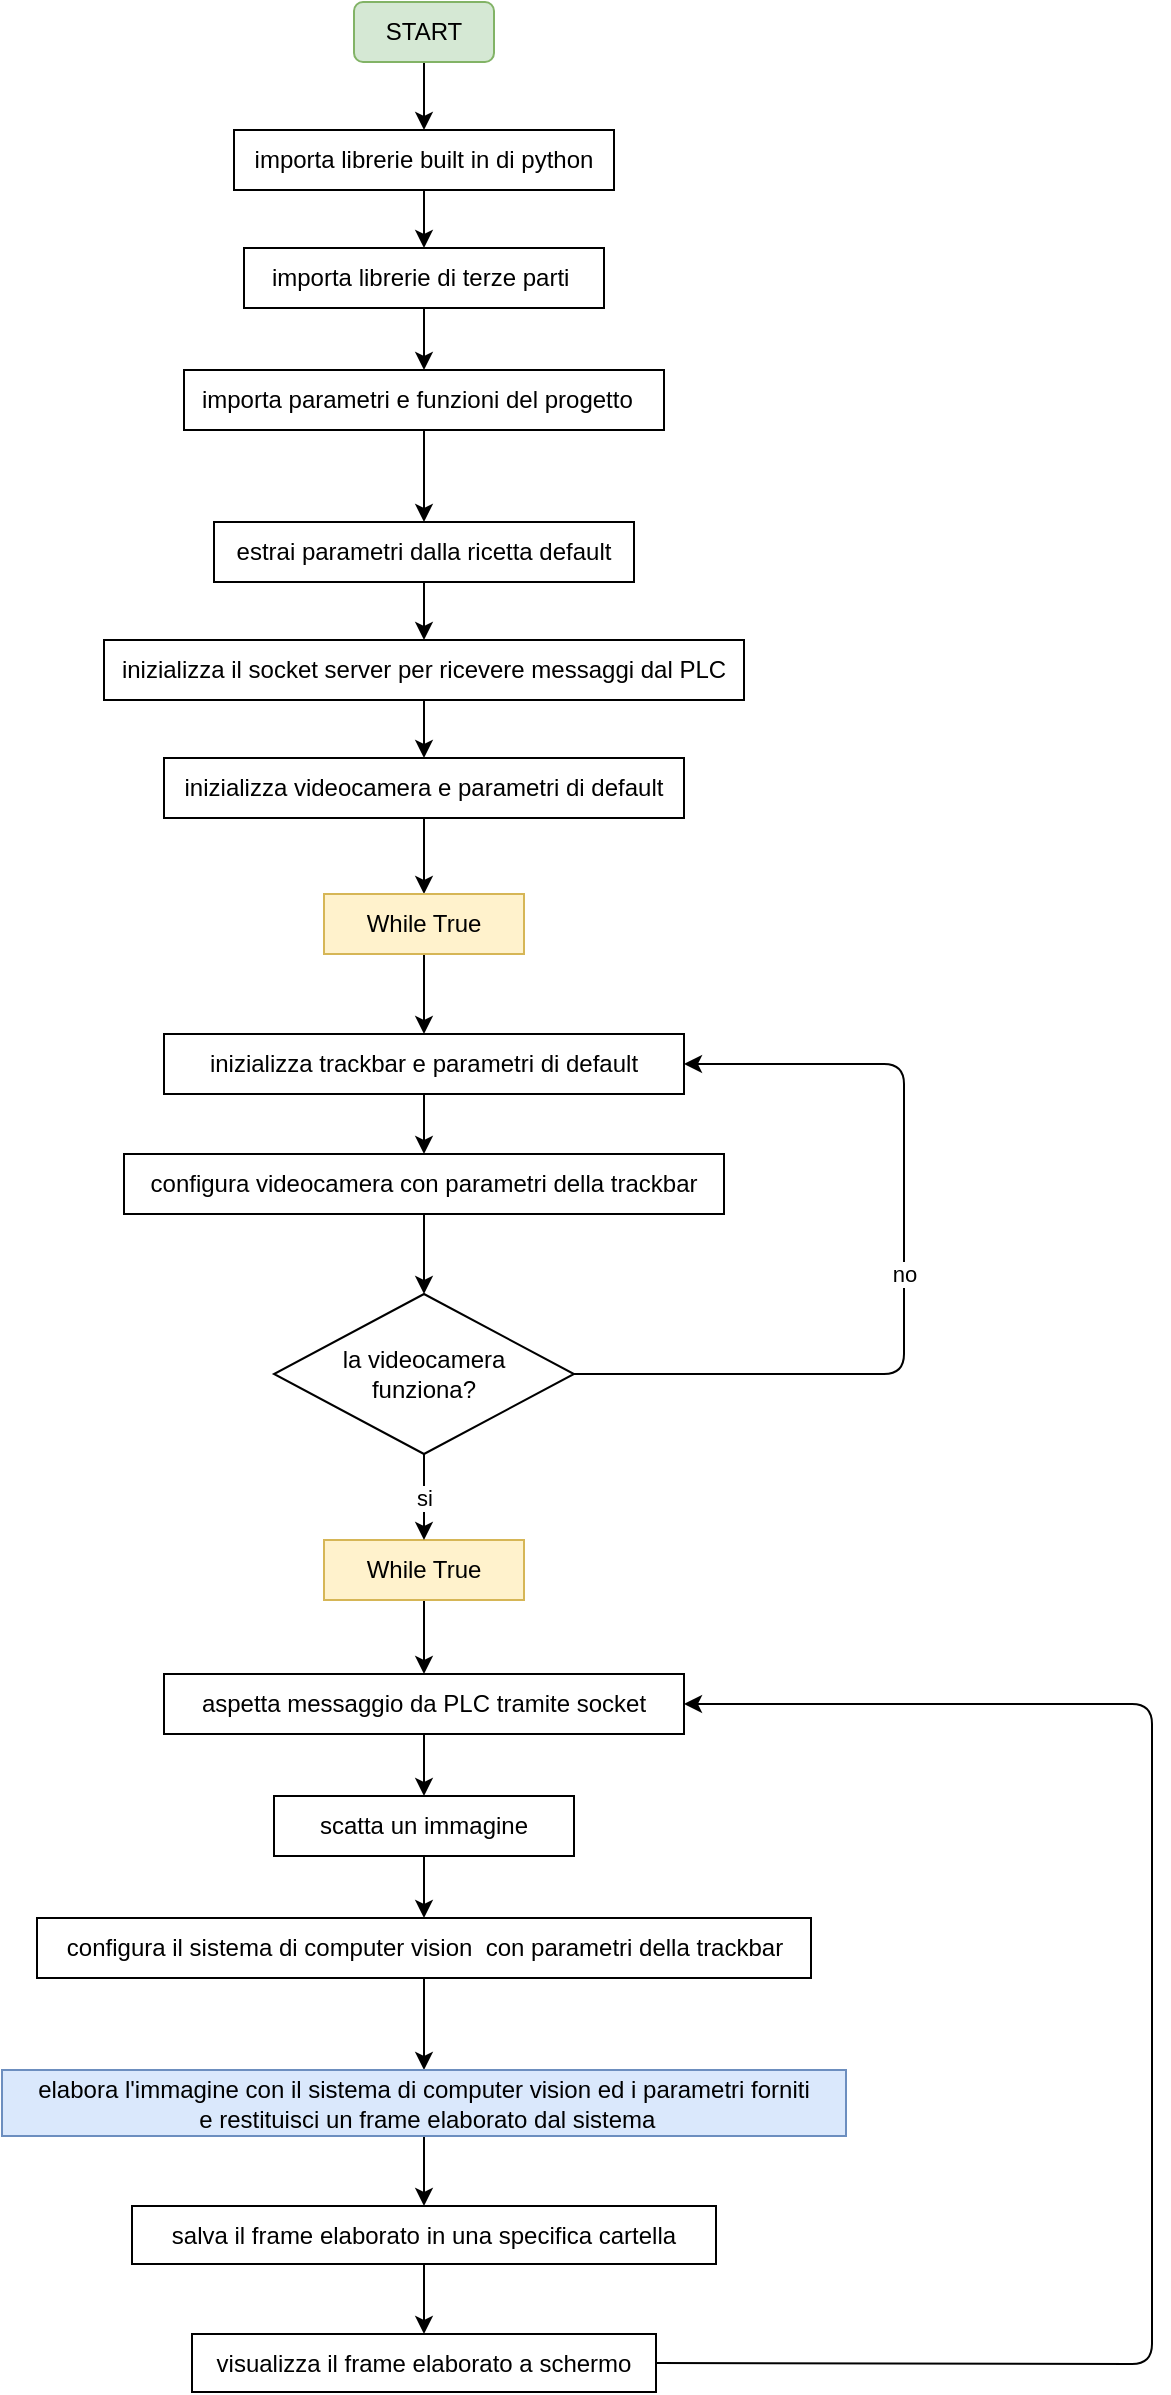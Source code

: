 <mxfile>
    <diagram id="Z-7DZNwEYEvAtSF1IBVB" name="Page-1">
        <mxGraphModel dx="757" dy="1005" grid="0" gridSize="10" guides="1" tooltips="1" connect="1" arrows="1" fold="1" page="0" pageScale="1" pageWidth="850" pageHeight="1100" background="#ffffff" math="0" shadow="0">
            <root>
                <mxCell id="0"/>
                <mxCell id="1" parent="0"/>
                <mxCell id="28" value="" style="edgeStyle=none;html=1;" parent="1" source="2" target="3" edge="1">
                    <mxGeometry relative="1" as="geometry"/>
                </mxCell>
                <mxCell id="2" value="START" style="rounded=1;whiteSpace=wrap;html=1;fillColor=#d5e8d4;strokeColor=#82b366;" parent="1" vertex="1">
                    <mxGeometry x="355" y="-16" width="70" height="30" as="geometry"/>
                </mxCell>
                <mxCell id="29" value="" style="edgeStyle=none;html=1;" parent="1" source="3" target="4" edge="1">
                    <mxGeometry relative="1" as="geometry"/>
                </mxCell>
                <mxCell id="3" value="importa librerie built in di python" style="rounded=0;whiteSpace=wrap;html=1;" parent="1" vertex="1">
                    <mxGeometry x="295" y="48" width="190" height="30" as="geometry"/>
                </mxCell>
                <mxCell id="30" value="" style="edgeStyle=none;html=1;" parent="1" source="4" target="5" edge="1">
                    <mxGeometry relative="1" as="geometry"/>
                </mxCell>
                <mxCell id="4" value="importa librerie di terze parti&amp;nbsp;" style="rounded=0;whiteSpace=wrap;html=1;" parent="1" vertex="1">
                    <mxGeometry x="300" y="107" width="180" height="30" as="geometry"/>
                </mxCell>
                <mxCell id="33" style="edgeStyle=none;html=1;exitX=0.5;exitY=1;exitDx=0;exitDy=0;entryX=0.5;entryY=0;entryDx=0;entryDy=0;" parent="1" source="5" target="6" edge="1">
                    <mxGeometry relative="1" as="geometry"/>
                </mxCell>
                <mxCell id="5" value="importa parametri e funzioni del progetto &amp;nbsp;" style="rounded=0;whiteSpace=wrap;html=1;" parent="1" vertex="1">
                    <mxGeometry x="270" y="168" width="240" height="30" as="geometry"/>
                </mxCell>
                <mxCell id="23" style="edgeStyle=none;html=1;exitX=0.5;exitY=1;exitDx=0;exitDy=0;entryX=0.5;entryY=0;entryDx=0;entryDy=0;" parent="1" source="6" target="7" edge="1">
                    <mxGeometry relative="1" as="geometry"/>
                </mxCell>
                <mxCell id="6" value="estrai parametri dalla ricetta default" style="rounded=0;whiteSpace=wrap;html=1;" parent="1" vertex="1">
                    <mxGeometry x="285" y="244" width="210" height="30" as="geometry"/>
                </mxCell>
                <mxCell id="22" style="edgeStyle=none;html=1;exitX=0.5;exitY=1;exitDx=0;exitDy=0;entryX=0.5;entryY=0;entryDx=0;entryDy=0;" parent="1" source="7" target="8" edge="1">
                    <mxGeometry relative="1" as="geometry"/>
                </mxCell>
                <mxCell id="7" value="inizializza il socket server per ricevere messaggi dal PLC" style="rounded=0;whiteSpace=wrap;html=1;" parent="1" vertex="1">
                    <mxGeometry x="230" y="303" width="320" height="30" as="geometry"/>
                </mxCell>
                <mxCell id="21" style="edgeStyle=none;html=1;exitX=0.5;exitY=1;exitDx=0;exitDy=0;entryX=0.5;entryY=0;entryDx=0;entryDy=0;" parent="1" source="8" target="9" edge="1">
                    <mxGeometry relative="1" as="geometry"/>
                </mxCell>
                <mxCell id="8" value="inizializza videocamera e parametri di default" style="rounded=0;whiteSpace=wrap;html=1;" parent="1" vertex="1">
                    <mxGeometry x="260" y="362" width="260" height="30" as="geometry"/>
                </mxCell>
                <mxCell id="18" style="edgeStyle=none;html=1;exitX=0.5;exitY=1;exitDx=0;exitDy=0;entryX=0.5;entryY=0;entryDx=0;entryDy=0;" parent="1" source="9" target="10" edge="1">
                    <mxGeometry relative="1" as="geometry"/>
                </mxCell>
                <mxCell id="9" value="While True" style="rounded=0;whiteSpace=wrap;html=1;fillColor=#fff2cc;strokeColor=#d6b656;" parent="1" vertex="1">
                    <mxGeometry x="340" y="430" width="100" height="30" as="geometry"/>
                </mxCell>
                <mxCell id="19" style="edgeStyle=none;html=1;exitX=0.5;exitY=1;exitDx=0;exitDy=0;" parent="1" source="10" target="11" edge="1">
                    <mxGeometry relative="1" as="geometry"/>
                </mxCell>
                <mxCell id="10" value="inizializza trackbar e parametri di default" style="rounded=0;whiteSpace=wrap;html=1;" parent="1" vertex="1">
                    <mxGeometry x="260" y="500" width="260" height="30" as="geometry"/>
                </mxCell>
                <mxCell id="20" style="edgeStyle=none;html=1;exitX=0.5;exitY=1;exitDx=0;exitDy=0;entryX=0.5;entryY=0;entryDx=0;entryDy=0;" parent="1" source="11" target="15" edge="1">
                    <mxGeometry relative="1" as="geometry"/>
                </mxCell>
                <mxCell id="11" value="configura videocamera con parametri della trackbar" style="rounded=0;whiteSpace=wrap;html=1;" parent="1" vertex="1">
                    <mxGeometry x="240" y="560" width="300" height="30" as="geometry"/>
                </mxCell>
                <mxCell id="25" style="edgeStyle=none;html=1;exitX=0.5;exitY=1;exitDx=0;exitDy=0;" parent="1" source="12" target="13" edge="1">
                    <mxGeometry relative="1" as="geometry"/>
                </mxCell>
                <mxCell id="12" value="While True" style="rounded=0;whiteSpace=wrap;html=1;fillColor=#fff2cc;strokeColor=#d6b656;" parent="1" vertex="1">
                    <mxGeometry x="340" y="753" width="100" height="30" as="geometry"/>
                </mxCell>
                <mxCell id="26" value="" style="edgeStyle=none;html=1;" parent="1" source="13" target="24" edge="1">
                    <mxGeometry relative="1" as="geometry"/>
                </mxCell>
                <mxCell id="13" value="aspetta messaggio da PLC tramite socket" style="rounded=0;whiteSpace=wrap;html=1;" parent="1" vertex="1">
                    <mxGeometry x="260" y="820" width="260" height="30" as="geometry"/>
                </mxCell>
                <mxCell id="35" value="" style="edgeStyle=none;html=1;" parent="1" source="14" target="34" edge="1">
                    <mxGeometry relative="1" as="geometry"/>
                </mxCell>
                <mxCell id="14" value="configura il sistema di computer vision&amp;nbsp;&amp;nbsp;con parametri della trackbar" style="rounded=0;whiteSpace=wrap;html=1;" parent="1" vertex="1">
                    <mxGeometry x="196.5" y="942" width="387" height="30" as="geometry"/>
                </mxCell>
                <mxCell id="16" value="si" style="edgeStyle=none;html=1;exitX=0.5;exitY=1;exitDx=0;exitDy=0;entryX=0.5;entryY=0;entryDx=0;entryDy=0;" parent="1" source="15" target="12" edge="1">
                    <mxGeometry relative="1" as="geometry"/>
                </mxCell>
                <mxCell id="17" value="no" style="edgeStyle=none;html=1;exitX=1;exitY=0.5;exitDx=0;exitDy=0;entryX=1;entryY=0.5;entryDx=0;entryDy=0;" parent="1" source="15" target="10" edge="1">
                    <mxGeometry relative="1" as="geometry">
                        <Array as="points">
                            <mxPoint x="630" y="670"/>
                            <mxPoint x="630" y="515"/>
                        </Array>
                    </mxGeometry>
                </mxCell>
                <mxCell id="15" value="la videocamera &lt;br&gt;funziona?" style="rhombus;whiteSpace=wrap;html=1;" parent="1" vertex="1">
                    <mxGeometry x="315" y="630" width="150" height="80" as="geometry"/>
                </mxCell>
                <mxCell id="27" value="" style="edgeStyle=none;html=1;" parent="1" source="24" target="14" edge="1">
                    <mxGeometry relative="1" as="geometry"/>
                </mxCell>
                <mxCell id="24" value="scatta un immagine" style="rounded=0;whiteSpace=wrap;html=1;" parent="1" vertex="1">
                    <mxGeometry x="315" y="881" width="150" height="30" as="geometry"/>
                </mxCell>
                <mxCell id="38" value="" style="edgeStyle=none;html=1;" parent="1" source="34" target="36" edge="1">
                    <mxGeometry relative="1" as="geometry"/>
                </mxCell>
                <mxCell id="34" value="elabora l'immagine con il sistema di computer vision ed i parametri forniti&lt;br&gt;&amp;nbsp;e restituisci un frame elaborato dal sistema" style="rounded=0;whiteSpace=wrap;html=1;fillColor=#dae8fc;strokeColor=#6c8ebf;" parent="1" vertex="1">
                    <mxGeometry x="179" y="1018" width="422" height="33" as="geometry"/>
                </mxCell>
                <mxCell id="40" value="" style="edgeStyle=none;html=1;" parent="1" source="36" target="39" edge="1">
                    <mxGeometry relative="1" as="geometry"/>
                </mxCell>
                <mxCell id="36" value="salva il frame elaborato in una specifica cartella" style="rounded=0;whiteSpace=wrap;html=1;" parent="1" vertex="1">
                    <mxGeometry x="244" y="1086" width="292" height="29" as="geometry"/>
                </mxCell>
                <mxCell id="41" style="edgeStyle=none;html=1;exitX=1;exitY=0.5;exitDx=0;exitDy=0;entryX=1;entryY=0.5;entryDx=0;entryDy=0;" parent="1" source="39" target="13" edge="1">
                    <mxGeometry relative="1" as="geometry">
                        <Array as="points">
                            <mxPoint x="754" y="1165"/>
                            <mxPoint x="754" y="835"/>
                        </Array>
                    </mxGeometry>
                </mxCell>
                <mxCell id="39" value="visualizza il frame elaborato a schermo" style="rounded=0;whiteSpace=wrap;html=1;" parent="1" vertex="1">
                    <mxGeometry x="274" y="1150" width="232" height="29" as="geometry"/>
                </mxCell>
            </root>
        </mxGraphModel>
    </diagram>
</mxfile>